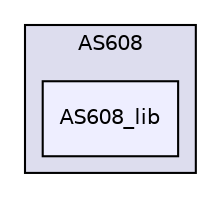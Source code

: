 digraph "E:/Glasgow Course Works/Realtime Embeded Programming/Project files/CourseProject/Attendance-recording-system/src/AS608/AS608_lib" {
  compound=true
  node [ fontsize="10", fontname="Helvetica"];
  edge [ labelfontsize="10", labelfontname="Helvetica"];
  subgraph clusterdir_b3255a4687f8767dd653a975ef6d9c5b {
    graph [ bgcolor="#ddddee", pencolor="black", label="AS608" fontname="Helvetica", fontsize="10", URL="dir_b3255a4687f8767dd653a975ef6d9c5b.html"]
  dir_4124e51b552a1ce1ba21dc7e12a64e0b [shape=box, label="AS608_lib", style="filled", fillcolor="#eeeeff", pencolor="black", URL="dir_4124e51b552a1ce1ba21dc7e12a64e0b.html"];
  }
}
